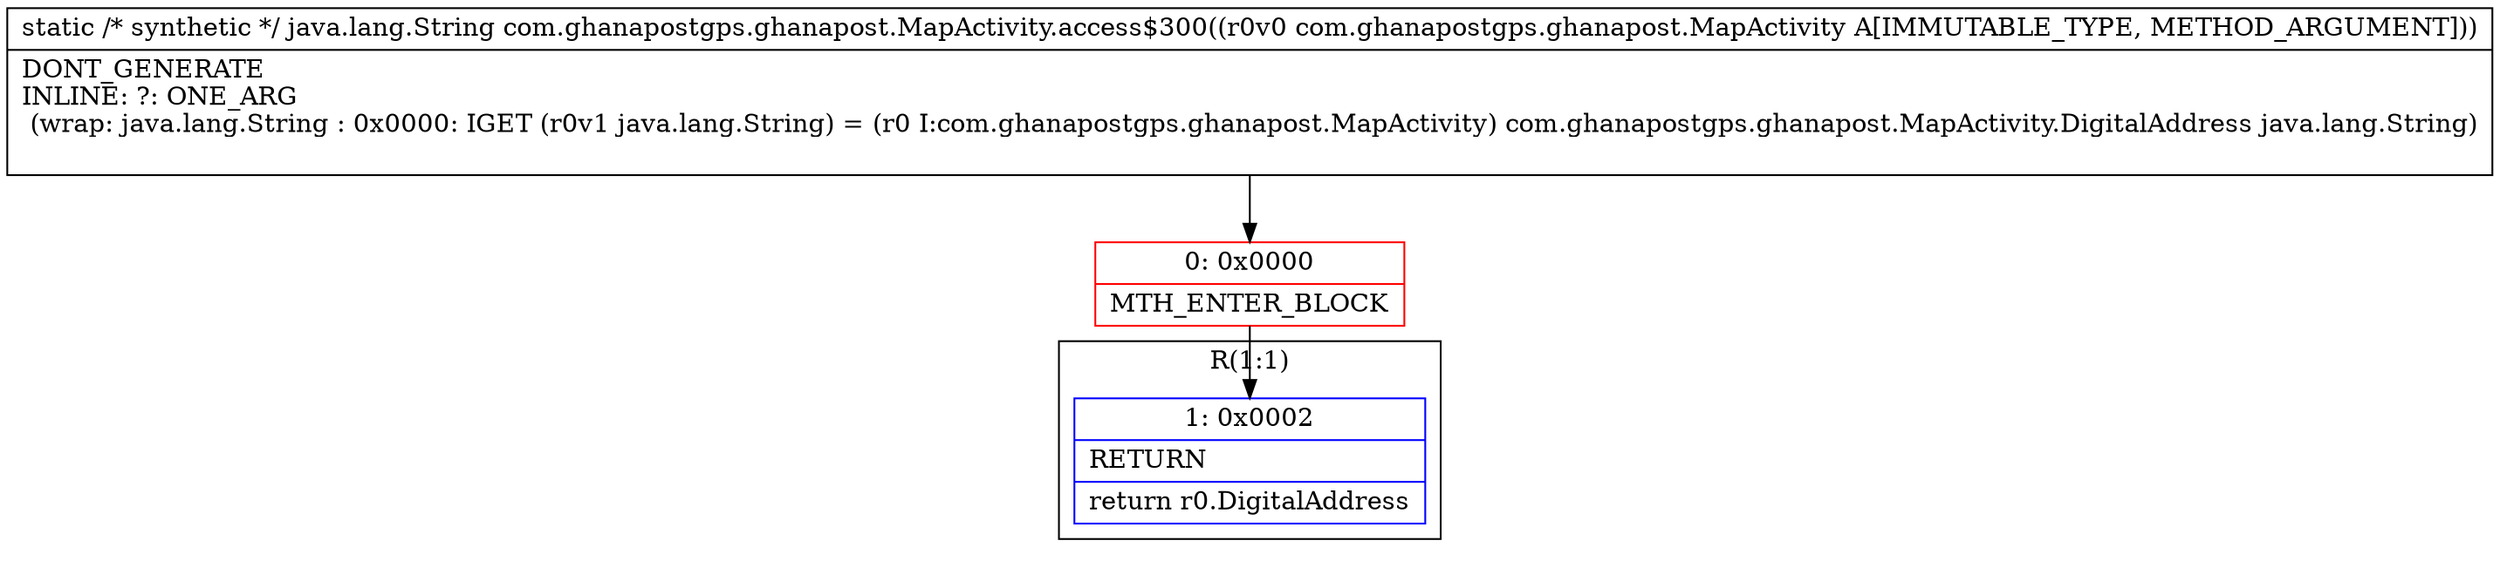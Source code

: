 digraph "CFG forcom.ghanapostgps.ghanapost.MapActivity.access$300(Lcom\/ghanapostgps\/ghanapost\/MapActivity;)Ljava\/lang\/String;" {
subgraph cluster_Region_633203042 {
label = "R(1:1)";
node [shape=record,color=blue];
Node_1 [shape=record,label="{1\:\ 0x0002|RETURN\l|return r0.DigitalAddress\l}"];
}
Node_0 [shape=record,color=red,label="{0\:\ 0x0000|MTH_ENTER_BLOCK\l}"];
MethodNode[shape=record,label="{static \/* synthetic *\/ java.lang.String com.ghanapostgps.ghanapost.MapActivity.access$300((r0v0 com.ghanapostgps.ghanapost.MapActivity A[IMMUTABLE_TYPE, METHOD_ARGUMENT]))  | DONT_GENERATE\lINLINE: ?: ONE_ARG  \l  (wrap: java.lang.String : 0x0000: IGET  (r0v1 java.lang.String) = (r0 I:com.ghanapostgps.ghanapost.MapActivity) com.ghanapostgps.ghanapost.MapActivity.DigitalAddress java.lang.String)\l\l}"];
MethodNode -> Node_0;
Node_0 -> Node_1;
}

